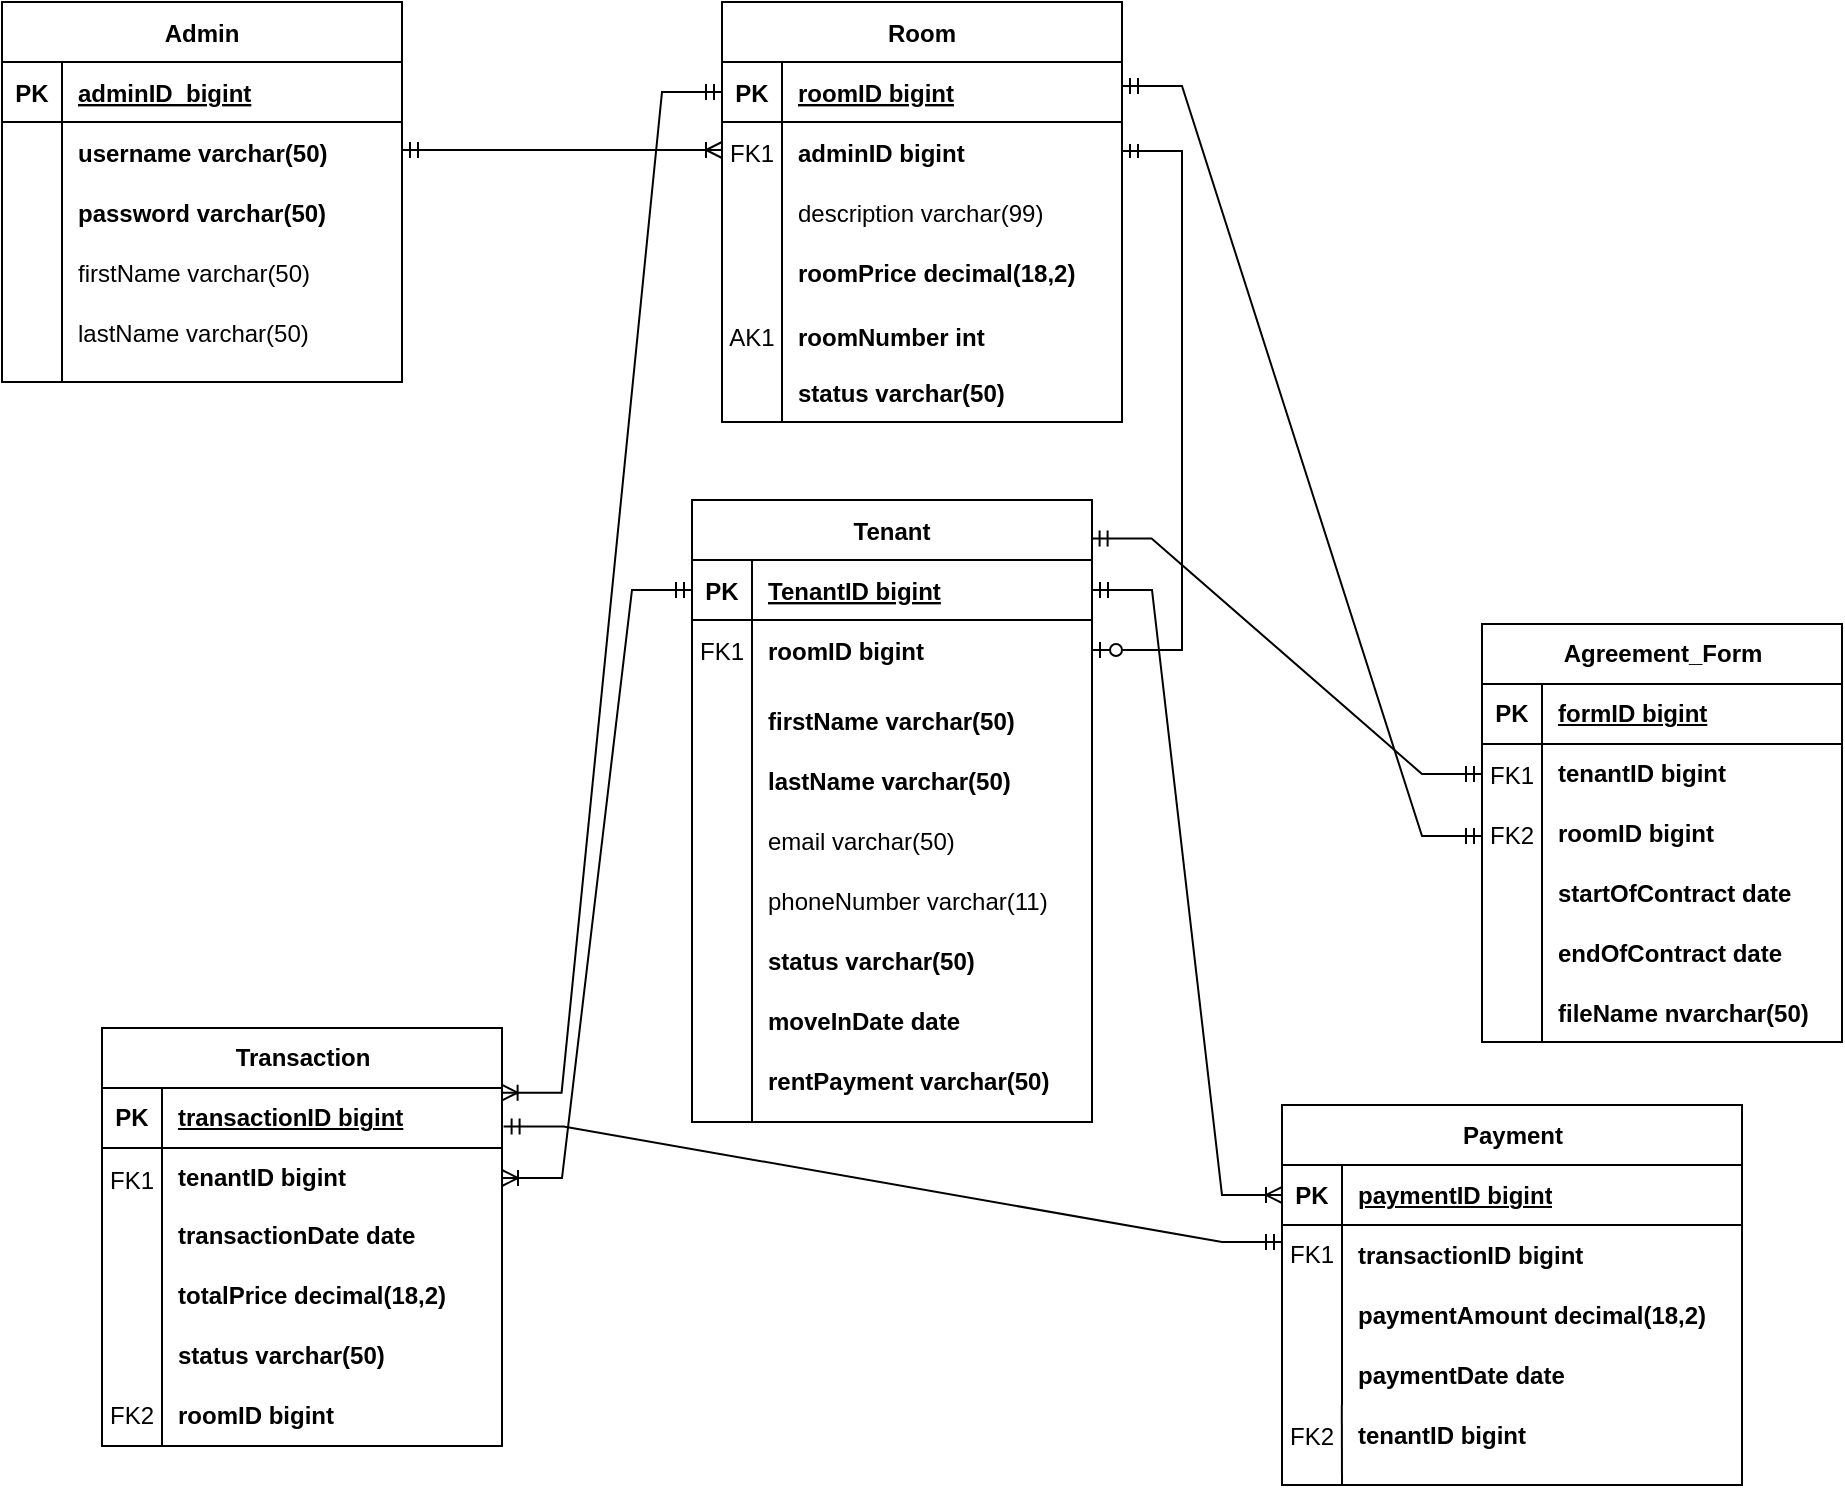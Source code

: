 <mxfile version="24.5.4" type="github">
  <diagram id="R2lEEEUBdFMjLlhIrx00" name="Page-1">
    <mxGraphModel dx="786" dy="506" grid="1" gridSize="10" guides="1" tooltips="1" connect="1" arrows="1" fold="1" page="1" pageScale="1" pageWidth="850" pageHeight="1100" math="0" shadow="0" extFonts="Permanent Marker^https://fonts.googleapis.com/css?family=Permanent+Marker">
      <root>
        <mxCell id="0" />
        <mxCell id="1" parent="0" />
        <mxCell id="C-vyLk0tnHw3VtMMgP7b-2" value="Room" style="shape=table;startSize=30;container=1;collapsible=1;childLayout=tableLayout;fixedRows=1;rowLines=0;fontStyle=1;align=center;resizeLast=1;" parent="1" vertex="1">
          <mxGeometry x="440" y="120" width="200" height="210" as="geometry" />
        </mxCell>
        <mxCell id="C-vyLk0tnHw3VtMMgP7b-3" value="" style="shape=partialRectangle;collapsible=0;dropTarget=0;pointerEvents=0;fillColor=none;points=[[0,0.5],[1,0.5]];portConstraint=eastwest;top=0;left=0;right=0;bottom=1;" parent="C-vyLk0tnHw3VtMMgP7b-2" vertex="1">
          <mxGeometry y="30" width="200" height="30" as="geometry" />
        </mxCell>
        <mxCell id="C-vyLk0tnHw3VtMMgP7b-4" value="PK" style="shape=partialRectangle;overflow=hidden;connectable=0;fillColor=none;top=0;left=0;bottom=0;right=0;fontStyle=1;" parent="C-vyLk0tnHw3VtMMgP7b-3" vertex="1">
          <mxGeometry width="30" height="30" as="geometry">
            <mxRectangle width="30" height="30" as="alternateBounds" />
          </mxGeometry>
        </mxCell>
        <mxCell id="C-vyLk0tnHw3VtMMgP7b-5" value="roomID bigint" style="shape=partialRectangle;overflow=hidden;connectable=0;fillColor=none;top=0;left=0;bottom=0;right=0;align=left;spacingLeft=6;fontStyle=5;" parent="C-vyLk0tnHw3VtMMgP7b-3" vertex="1">
          <mxGeometry x="30" width="170" height="30" as="geometry">
            <mxRectangle width="170" height="30" as="alternateBounds" />
          </mxGeometry>
        </mxCell>
        <mxCell id="C-vyLk0tnHw3VtMMgP7b-6" value="" style="shape=partialRectangle;collapsible=0;dropTarget=0;pointerEvents=0;fillColor=none;points=[[0,0.5],[1,0.5]];portConstraint=eastwest;top=0;left=0;right=0;bottom=0;" parent="C-vyLk0tnHw3VtMMgP7b-2" vertex="1">
          <mxGeometry y="60" width="200" height="30" as="geometry" />
        </mxCell>
        <mxCell id="C-vyLk0tnHw3VtMMgP7b-7" value="FK1" style="shape=partialRectangle;overflow=hidden;connectable=0;fillColor=none;top=0;left=0;bottom=0;right=0;" parent="C-vyLk0tnHw3VtMMgP7b-6" vertex="1">
          <mxGeometry width="30" height="30" as="geometry">
            <mxRectangle width="30" height="30" as="alternateBounds" />
          </mxGeometry>
        </mxCell>
        <mxCell id="C-vyLk0tnHw3VtMMgP7b-8" value="adminID bigint" style="shape=partialRectangle;overflow=hidden;connectable=0;fillColor=none;top=0;left=0;bottom=0;right=0;align=left;spacingLeft=6;fontStyle=1" parent="C-vyLk0tnHw3VtMMgP7b-6" vertex="1">
          <mxGeometry x="30" width="170" height="30" as="geometry">
            <mxRectangle width="170" height="30" as="alternateBounds" />
          </mxGeometry>
        </mxCell>
        <mxCell id="C-vyLk0tnHw3VtMMgP7b-9" value="" style="shape=partialRectangle;collapsible=0;dropTarget=0;pointerEvents=0;fillColor=none;points=[[0,0.5],[1,0.5]];portConstraint=eastwest;top=0;left=0;right=0;bottom=0;" parent="C-vyLk0tnHw3VtMMgP7b-2" vertex="1">
          <mxGeometry y="90" width="200" height="30" as="geometry" />
        </mxCell>
        <mxCell id="C-vyLk0tnHw3VtMMgP7b-10" value="" style="shape=partialRectangle;overflow=hidden;connectable=0;fillColor=none;top=0;left=0;bottom=0;right=0;" parent="C-vyLk0tnHw3VtMMgP7b-9" vertex="1">
          <mxGeometry width="30" height="30" as="geometry">
            <mxRectangle width="30" height="30" as="alternateBounds" />
          </mxGeometry>
        </mxCell>
        <mxCell id="C-vyLk0tnHw3VtMMgP7b-11" value="description varchar(99)" style="shape=partialRectangle;overflow=hidden;connectable=0;fillColor=none;top=0;left=0;bottom=0;right=0;align=left;spacingLeft=6;fontStyle=0" parent="C-vyLk0tnHw3VtMMgP7b-9" vertex="1">
          <mxGeometry x="30" width="170" height="30" as="geometry">
            <mxRectangle width="170" height="30" as="alternateBounds" />
          </mxGeometry>
        </mxCell>
        <mxCell id="C-vyLk0tnHw3VtMMgP7b-13" value="Tenant" style="shape=table;startSize=30;container=1;collapsible=1;childLayout=tableLayout;fixedRows=1;rowLines=0;fontStyle=1;align=center;resizeLast=1;" parent="1" vertex="1">
          <mxGeometry x="425" y="369" width="200" height="311" as="geometry" />
        </mxCell>
        <mxCell id="C-vyLk0tnHw3VtMMgP7b-14" value="" style="shape=partialRectangle;collapsible=0;dropTarget=0;pointerEvents=0;fillColor=none;points=[[0,0.5],[1,0.5]];portConstraint=eastwest;top=0;left=0;right=0;bottom=1;" parent="C-vyLk0tnHw3VtMMgP7b-13" vertex="1">
          <mxGeometry y="30" width="200" height="30" as="geometry" />
        </mxCell>
        <mxCell id="C-vyLk0tnHw3VtMMgP7b-15" value="PK" style="shape=partialRectangle;overflow=hidden;connectable=0;fillColor=none;top=0;left=0;bottom=0;right=0;fontStyle=1;" parent="C-vyLk0tnHw3VtMMgP7b-14" vertex="1">
          <mxGeometry width="30" height="30" as="geometry">
            <mxRectangle width="30" height="30" as="alternateBounds" />
          </mxGeometry>
        </mxCell>
        <mxCell id="C-vyLk0tnHw3VtMMgP7b-16" value="TenantID bigint" style="shape=partialRectangle;overflow=hidden;connectable=0;fillColor=none;top=0;left=0;bottom=0;right=0;align=left;spacingLeft=6;fontStyle=5;" parent="C-vyLk0tnHw3VtMMgP7b-14" vertex="1">
          <mxGeometry x="30" width="170" height="30" as="geometry">
            <mxRectangle width="170" height="30" as="alternateBounds" />
          </mxGeometry>
        </mxCell>
        <mxCell id="C-vyLk0tnHw3VtMMgP7b-17" value="" style="shape=partialRectangle;collapsible=0;dropTarget=0;pointerEvents=0;fillColor=none;points=[[0,0.5],[1,0.5]];portConstraint=eastwest;top=0;left=0;right=0;bottom=0;" parent="C-vyLk0tnHw3VtMMgP7b-13" vertex="1">
          <mxGeometry y="60" width="200" height="30" as="geometry" />
        </mxCell>
        <mxCell id="C-vyLk0tnHw3VtMMgP7b-18" value="FK1" style="shape=partialRectangle;overflow=hidden;connectable=0;fillColor=none;top=0;left=0;bottom=0;right=0;" parent="C-vyLk0tnHw3VtMMgP7b-17" vertex="1">
          <mxGeometry width="30" height="30" as="geometry">
            <mxRectangle width="30" height="30" as="alternateBounds" />
          </mxGeometry>
        </mxCell>
        <mxCell id="C-vyLk0tnHw3VtMMgP7b-19" value="roomID bigint" style="shape=partialRectangle;overflow=hidden;connectable=0;fillColor=none;top=0;left=0;bottom=0;right=0;align=left;spacingLeft=6;fontStyle=1" parent="C-vyLk0tnHw3VtMMgP7b-17" vertex="1">
          <mxGeometry x="30" width="170" height="30" as="geometry">
            <mxRectangle width="170" height="30" as="alternateBounds" />
          </mxGeometry>
        </mxCell>
        <mxCell id="C-vyLk0tnHw3VtMMgP7b-20" value="" style="shape=partialRectangle;collapsible=0;dropTarget=0;pointerEvents=0;fillColor=none;points=[[0,0.5],[1,0.5]];portConstraint=eastwest;top=0;left=0;right=0;bottom=0;" parent="C-vyLk0tnHw3VtMMgP7b-13" vertex="1">
          <mxGeometry y="90" width="200" height="30" as="geometry" />
        </mxCell>
        <mxCell id="C-vyLk0tnHw3VtMMgP7b-21" value="" style="shape=partialRectangle;overflow=hidden;connectable=0;fillColor=none;top=0;left=0;bottom=0;right=0;" parent="C-vyLk0tnHw3VtMMgP7b-20" vertex="1">
          <mxGeometry width="30" height="30" as="geometry">
            <mxRectangle width="30" height="30" as="alternateBounds" />
          </mxGeometry>
        </mxCell>
        <mxCell id="C-vyLk0tnHw3VtMMgP7b-22" value="" style="shape=partialRectangle;overflow=hidden;connectable=0;fillColor=none;top=0;left=0;bottom=0;right=0;align=left;spacingLeft=6;fontStyle=1" parent="C-vyLk0tnHw3VtMMgP7b-20" vertex="1">
          <mxGeometry x="30" width="170" height="30" as="geometry">
            <mxRectangle width="170" height="30" as="alternateBounds" />
          </mxGeometry>
        </mxCell>
        <mxCell id="C-vyLk0tnHw3VtMMgP7b-23" value="Admin" style="shape=table;startSize=30;container=1;collapsible=1;childLayout=tableLayout;fixedRows=1;rowLines=0;fontStyle=1;align=center;resizeLast=1;" parent="1" vertex="1">
          <mxGeometry x="80" y="120" width="200" height="190" as="geometry">
            <mxRectangle x="120" y="120" width="70" height="30" as="alternateBounds" />
          </mxGeometry>
        </mxCell>
        <mxCell id="C-vyLk0tnHw3VtMMgP7b-24" value="" style="shape=partialRectangle;collapsible=0;dropTarget=0;pointerEvents=0;fillColor=none;points=[[0,0.5],[1,0.5]];portConstraint=eastwest;top=0;left=0;right=0;bottom=1;" parent="C-vyLk0tnHw3VtMMgP7b-23" vertex="1">
          <mxGeometry y="30" width="200" height="30" as="geometry" />
        </mxCell>
        <mxCell id="C-vyLk0tnHw3VtMMgP7b-25" value="PK" style="shape=partialRectangle;overflow=hidden;connectable=0;fillColor=none;top=0;left=0;bottom=0;right=0;fontStyle=1;" parent="C-vyLk0tnHw3VtMMgP7b-24" vertex="1">
          <mxGeometry width="30" height="30" as="geometry">
            <mxRectangle width="30" height="30" as="alternateBounds" />
          </mxGeometry>
        </mxCell>
        <mxCell id="C-vyLk0tnHw3VtMMgP7b-26" value="adminID  bigint" style="shape=partialRectangle;overflow=hidden;connectable=0;fillColor=none;top=0;left=0;bottom=0;right=0;align=left;spacingLeft=6;fontStyle=5;" parent="C-vyLk0tnHw3VtMMgP7b-24" vertex="1">
          <mxGeometry x="30" width="170" height="30" as="geometry">
            <mxRectangle width="170" height="30" as="alternateBounds" />
          </mxGeometry>
        </mxCell>
        <mxCell id="C-vyLk0tnHw3VtMMgP7b-27" value="" style="shape=partialRectangle;collapsible=0;dropTarget=0;pointerEvents=0;fillColor=none;points=[[0,0.5],[1,0.5]];portConstraint=eastwest;top=0;left=0;right=0;bottom=0;" parent="C-vyLk0tnHw3VtMMgP7b-23" vertex="1">
          <mxGeometry y="60" width="200" height="30" as="geometry" />
        </mxCell>
        <mxCell id="C-vyLk0tnHw3VtMMgP7b-28" value="" style="shape=partialRectangle;overflow=hidden;connectable=0;fillColor=none;top=0;left=0;bottom=0;right=0;" parent="C-vyLk0tnHw3VtMMgP7b-27" vertex="1">
          <mxGeometry width="30" height="30" as="geometry">
            <mxRectangle width="30" height="30" as="alternateBounds" />
          </mxGeometry>
        </mxCell>
        <mxCell id="C-vyLk0tnHw3VtMMgP7b-29" value="username varchar(50)" style="shape=partialRectangle;overflow=hidden;connectable=0;fillColor=none;top=0;left=0;bottom=0;right=0;align=left;spacingLeft=6;fontStyle=1" parent="C-vyLk0tnHw3VtMMgP7b-27" vertex="1">
          <mxGeometry x="30" width="170" height="30" as="geometry">
            <mxRectangle width="170" height="30" as="alternateBounds" />
          </mxGeometry>
        </mxCell>
        <mxCell id="TgBtbDJX4AaI5n4wdffu-8" value="" style="shape=partialRectangle;collapsible=0;dropTarget=0;pointerEvents=0;fillColor=none;points=[[0,0.5],[1,0.5]];portConstraint=eastwest;top=0;left=0;right=0;bottom=0;" parent="1" vertex="1">
          <mxGeometry x="80" y="270" width="250" height="30" as="geometry" />
        </mxCell>
        <mxCell id="TgBtbDJX4AaI5n4wdffu-9" value="" style="shape=partialRectangle;overflow=hidden;connectable=0;fillColor=none;top=0;left=0;bottom=0;right=0;" parent="TgBtbDJX4AaI5n4wdffu-8" vertex="1">
          <mxGeometry width="30" height="30" as="geometry">
            <mxRectangle width="30" height="30" as="alternateBounds" />
          </mxGeometry>
        </mxCell>
        <mxCell id="TgBtbDJX4AaI5n4wdffu-10" value="lastName varchar(50)" style="shape=partialRectangle;overflow=hidden;connectable=0;fillColor=none;top=0;left=0;bottom=0;right=0;align=left;spacingLeft=6;" parent="TgBtbDJX4AaI5n4wdffu-8" vertex="1">
          <mxGeometry x="30" width="220" height="30" as="geometry">
            <mxRectangle width="220" height="30" as="alternateBounds" />
          </mxGeometry>
        </mxCell>
        <mxCell id="TgBtbDJX4AaI5n4wdffu-14" value="" style="endArrow=none;html=1;rounded=0;entryX=0.12;entryY=-0.02;entryDx=0;entryDy=0;entryPerimeter=0;" parent="1" edge="1">
          <mxGeometry width="50" height="50" relative="1" as="geometry">
            <mxPoint x="110" y="310" as="sourcePoint" />
            <mxPoint x="110" y="209.4" as="targetPoint" />
          </mxGeometry>
        </mxCell>
        <mxCell id="TgBtbDJX4AaI5n4wdffu-18" value="" style="shape=partialRectangle;collapsible=0;dropTarget=0;pointerEvents=0;fillColor=none;points=[[0,0.5],[1,0.5]];portConstraint=eastwest;top=0;left=0;right=0;bottom=0;fontStyle=1" parent="1" vertex="1">
          <mxGeometry x="80" y="210" width="250" height="30" as="geometry" />
        </mxCell>
        <mxCell id="TgBtbDJX4AaI5n4wdffu-19" value="" style="shape=partialRectangle;overflow=hidden;connectable=0;fillColor=none;top=0;left=0;bottom=0;right=0;" parent="TgBtbDJX4AaI5n4wdffu-18" vertex="1">
          <mxGeometry width="30" height="30" as="geometry">
            <mxRectangle width="30" height="30" as="alternateBounds" />
          </mxGeometry>
        </mxCell>
        <mxCell id="TgBtbDJX4AaI5n4wdffu-20" value="password varchar(50)" style="shape=partialRectangle;overflow=hidden;connectable=0;fillColor=none;top=0;left=0;bottom=0;right=0;align=left;spacingLeft=6;fontStyle=1" parent="TgBtbDJX4AaI5n4wdffu-18" vertex="1">
          <mxGeometry x="30" width="220" height="30" as="geometry">
            <mxRectangle width="220" height="30" as="alternateBounds" />
          </mxGeometry>
        </mxCell>
        <mxCell id="TgBtbDJX4AaI5n4wdffu-21" value="" style="shape=partialRectangle;collapsible=0;dropTarget=0;pointerEvents=0;fillColor=none;points=[[0,0.5],[1,0.5]];portConstraint=eastwest;top=0;left=0;right=0;bottom=0;" parent="1" vertex="1">
          <mxGeometry x="80" y="240" width="250" height="30" as="geometry" />
        </mxCell>
        <mxCell id="TgBtbDJX4AaI5n4wdffu-22" value="" style="shape=partialRectangle;overflow=hidden;connectable=0;fillColor=none;top=0;left=0;bottom=0;right=0;" parent="TgBtbDJX4AaI5n4wdffu-21" vertex="1">
          <mxGeometry width="30" height="30" as="geometry">
            <mxRectangle width="30" height="30" as="alternateBounds" />
          </mxGeometry>
        </mxCell>
        <mxCell id="TgBtbDJX4AaI5n4wdffu-23" value="firstName varchar(50)" style="shape=partialRectangle;overflow=hidden;connectable=0;fillColor=none;top=0;left=0;bottom=0;right=0;align=left;spacingLeft=6;" parent="TgBtbDJX4AaI5n4wdffu-21" vertex="1">
          <mxGeometry x="30" width="220" height="30" as="geometry">
            <mxRectangle width="220" height="30" as="alternateBounds" />
          </mxGeometry>
        </mxCell>
        <mxCell id="TgBtbDJX4AaI5n4wdffu-24" value="" style="endArrow=none;html=1;rounded=0;entryX=0.12;entryY=-0.02;entryDx=0;entryDy=0;entryPerimeter=0;" parent="1" edge="1">
          <mxGeometry width="50" height="50" relative="1" as="geometry">
            <mxPoint x="470" y="290" as="sourcePoint" />
            <mxPoint x="470" y="240.0" as="targetPoint" />
          </mxGeometry>
        </mxCell>
        <mxCell id="TgBtbDJX4AaI5n4wdffu-25" value="roomPrice decimal(18,2)" style="shape=partialRectangle;overflow=hidden;connectable=0;fillColor=none;top=0;left=0;bottom=0;right=0;align=left;spacingLeft=6;fontStyle=1" parent="1" vertex="1">
          <mxGeometry x="470" y="240" width="220" height="30" as="geometry">
            <mxRectangle width="220" height="30" as="alternateBounds" />
          </mxGeometry>
        </mxCell>
        <mxCell id="TgBtbDJX4AaI5n4wdffu-26" value="" style="shape=partialRectangle;overflow=hidden;connectable=0;fillColor=none;top=0;left=0;bottom=0;right=0;" parent="1" vertex="1">
          <mxGeometry x="425" y="459" width="30" height="30" as="geometry">
            <mxRectangle width="30" height="30" as="alternateBounds" />
          </mxGeometry>
        </mxCell>
        <mxCell id="TgBtbDJX4AaI5n4wdffu-27" value="firstName varchar(50)" style="shape=partialRectangle;overflow=hidden;connectable=0;fillColor=none;top=0;left=0;bottom=0;right=0;align=left;spacingLeft=6;fontStyle=1" parent="1" vertex="1">
          <mxGeometry x="455" y="464" width="220" height="30" as="geometry">
            <mxRectangle width="220" height="30" as="alternateBounds" />
          </mxGeometry>
        </mxCell>
        <mxCell id="TgBtbDJX4AaI5n4wdffu-28" value="" style="endArrow=none;html=1;rounded=0;entryX=0.12;entryY=-0.02;entryDx=0;entryDy=0;entryPerimeter=0;" parent="1" edge="1">
          <mxGeometry width="50" height="50" relative="1" as="geometry">
            <mxPoint x="455" y="592" as="sourcePoint" />
            <mxPoint x="455" y="489" as="targetPoint" />
          </mxGeometry>
        </mxCell>
        <mxCell id="TgBtbDJX4AaI5n4wdffu-29" value="lastName varchar(50)" style="shape=partialRectangle;overflow=hidden;connectable=0;fillColor=none;top=0;left=0;bottom=0;right=0;align=left;spacingLeft=6;fontStyle=1" parent="1" vertex="1">
          <mxGeometry x="455" y="494" width="220" height="30" as="geometry">
            <mxRectangle width="220" height="30" as="alternateBounds" />
          </mxGeometry>
        </mxCell>
        <mxCell id="TgBtbDJX4AaI5n4wdffu-30" value="email varchar(50)" style="shape=partialRectangle;overflow=hidden;connectable=0;fillColor=none;top=0;left=0;bottom=0;right=0;align=left;spacingLeft=6;fontStyle=0" parent="1" vertex="1">
          <mxGeometry x="455" y="524" width="220" height="30" as="geometry">
            <mxRectangle width="220" height="30" as="alternateBounds" />
          </mxGeometry>
        </mxCell>
        <mxCell id="TgBtbDJX4AaI5n4wdffu-31" value="phoneNumber varchar(11)" style="shape=partialRectangle;overflow=hidden;connectable=0;fillColor=none;top=0;left=0;bottom=0;right=0;align=left;spacingLeft=6;fontStyle=0" parent="1" vertex="1">
          <mxGeometry x="455" y="554" width="220" height="30" as="geometry">
            <mxRectangle width="220" height="30" as="alternateBounds" />
          </mxGeometry>
        </mxCell>
        <mxCell id="TgBtbDJX4AaI5n4wdffu-49" value="Transaction" style="shape=table;startSize=30;container=1;collapsible=1;childLayout=tableLayout;fixedRows=1;rowLines=0;fontStyle=1;align=center;resizeLast=1;html=1;" parent="1" vertex="1">
          <mxGeometry x="130" y="633" width="200" height="209" as="geometry" />
        </mxCell>
        <mxCell id="TgBtbDJX4AaI5n4wdffu-50" value="" style="shape=tableRow;horizontal=0;startSize=0;swimlaneHead=0;swimlaneBody=0;fillColor=none;collapsible=0;dropTarget=0;points=[[0,0.5],[1,0.5]];portConstraint=eastwest;top=0;left=0;right=0;bottom=1;" parent="TgBtbDJX4AaI5n4wdffu-49" vertex="1">
          <mxGeometry y="30" width="200" height="30" as="geometry" />
        </mxCell>
        <mxCell id="TgBtbDJX4AaI5n4wdffu-51" value="PK" style="shape=partialRectangle;connectable=0;fillColor=none;top=0;left=0;bottom=0;right=0;fontStyle=1;overflow=hidden;whiteSpace=wrap;html=1;" parent="TgBtbDJX4AaI5n4wdffu-50" vertex="1">
          <mxGeometry width="30" height="30" as="geometry">
            <mxRectangle width="30" height="30" as="alternateBounds" />
          </mxGeometry>
        </mxCell>
        <mxCell id="TgBtbDJX4AaI5n4wdffu-52" value="transactionID bigint" style="shape=partialRectangle;connectable=0;fillColor=none;top=0;left=0;bottom=0;right=0;align=left;spacingLeft=6;fontStyle=5;overflow=hidden;whiteSpace=wrap;html=1;" parent="TgBtbDJX4AaI5n4wdffu-50" vertex="1">
          <mxGeometry x="30" width="170" height="30" as="geometry">
            <mxRectangle width="170" height="30" as="alternateBounds" />
          </mxGeometry>
        </mxCell>
        <mxCell id="TgBtbDJX4AaI5n4wdffu-53" value="" style="shape=tableRow;horizontal=0;startSize=0;swimlaneHead=0;swimlaneBody=0;fillColor=none;collapsible=0;dropTarget=0;points=[[0,0.5],[1,0.5]];portConstraint=eastwest;top=0;left=0;right=0;bottom=0;" parent="TgBtbDJX4AaI5n4wdffu-49" vertex="1">
          <mxGeometry y="60" width="200" height="30" as="geometry" />
        </mxCell>
        <mxCell id="TgBtbDJX4AaI5n4wdffu-54" value="" style="shape=partialRectangle;connectable=0;fillColor=none;top=0;left=0;bottom=0;right=0;editable=1;overflow=hidden;whiteSpace=wrap;html=1;" parent="TgBtbDJX4AaI5n4wdffu-53" vertex="1">
          <mxGeometry width="30" height="30" as="geometry">
            <mxRectangle width="30" height="30" as="alternateBounds" />
          </mxGeometry>
        </mxCell>
        <mxCell id="TgBtbDJX4AaI5n4wdffu-55" value="&lt;b&gt;tenantID bigint&lt;/b&gt;" style="shape=partialRectangle;connectable=0;fillColor=none;top=0;left=0;bottom=0;right=0;align=left;spacingLeft=6;overflow=hidden;whiteSpace=wrap;html=1;" parent="TgBtbDJX4AaI5n4wdffu-53" vertex="1">
          <mxGeometry x="30" width="170" height="30" as="geometry">
            <mxRectangle width="170" height="30" as="alternateBounds" />
          </mxGeometry>
        </mxCell>
        <mxCell id="TgBtbDJX4AaI5n4wdffu-56" value="" style="shape=tableRow;horizontal=0;startSize=0;swimlaneHead=0;swimlaneBody=0;fillColor=none;collapsible=0;dropTarget=0;points=[[0,0.5],[1,0.5]];portConstraint=eastwest;top=0;left=0;right=0;bottom=0;" parent="TgBtbDJX4AaI5n4wdffu-49" vertex="1">
          <mxGeometry y="90" width="200" height="30" as="geometry" />
        </mxCell>
        <mxCell id="TgBtbDJX4AaI5n4wdffu-57" value="" style="shape=partialRectangle;connectable=0;fillColor=none;top=0;left=0;bottom=0;right=0;editable=1;overflow=hidden;whiteSpace=wrap;html=1;" parent="TgBtbDJX4AaI5n4wdffu-56" vertex="1">
          <mxGeometry width="30" height="30" as="geometry">
            <mxRectangle width="30" height="30" as="alternateBounds" />
          </mxGeometry>
        </mxCell>
        <mxCell id="TgBtbDJX4AaI5n4wdffu-58" value="" style="shape=partialRectangle;connectable=0;fillColor=none;top=0;left=0;bottom=0;right=0;align=left;spacingLeft=6;overflow=hidden;whiteSpace=wrap;html=1;" parent="TgBtbDJX4AaI5n4wdffu-56" vertex="1">
          <mxGeometry x="30" width="170" height="30" as="geometry">
            <mxRectangle width="170" height="30" as="alternateBounds" />
          </mxGeometry>
        </mxCell>
        <mxCell id="TgBtbDJX4AaI5n4wdffu-59" value="" style="shape=tableRow;horizontal=0;startSize=0;swimlaneHead=0;swimlaneBody=0;fillColor=none;collapsible=0;dropTarget=0;points=[[0,0.5],[1,0.5]];portConstraint=eastwest;top=0;left=0;right=0;bottom=0;" parent="TgBtbDJX4AaI5n4wdffu-49" vertex="1">
          <mxGeometry y="120" width="200" height="30" as="geometry" />
        </mxCell>
        <mxCell id="TgBtbDJX4AaI5n4wdffu-60" value="" style="shape=partialRectangle;connectable=0;fillColor=none;top=0;left=0;bottom=0;right=0;editable=1;overflow=hidden;whiteSpace=wrap;html=1;" parent="TgBtbDJX4AaI5n4wdffu-59" vertex="1">
          <mxGeometry width="30" height="30" as="geometry">
            <mxRectangle width="30" height="30" as="alternateBounds" />
          </mxGeometry>
        </mxCell>
        <mxCell id="TgBtbDJX4AaI5n4wdffu-61" value="" style="shape=partialRectangle;connectable=0;fillColor=none;top=0;left=0;bottom=0;right=0;align=left;spacingLeft=6;overflow=hidden;whiteSpace=wrap;html=1;" parent="TgBtbDJX4AaI5n4wdffu-59" vertex="1">
          <mxGeometry x="30" width="170" height="30" as="geometry">
            <mxRectangle width="170" height="30" as="alternateBounds" />
          </mxGeometry>
        </mxCell>
        <mxCell id="TgBtbDJX4AaI5n4wdffu-62" value="FK1" style="shape=partialRectangle;overflow=hidden;connectable=0;fillColor=none;top=0;left=0;bottom=0;right=0;" parent="1" vertex="1">
          <mxGeometry x="130" y="693.5" width="30" height="30" as="geometry">
            <mxRectangle width="30" height="30" as="alternateBounds" />
          </mxGeometry>
        </mxCell>
        <mxCell id="TgBtbDJX4AaI5n4wdffu-66" value="" style="endArrow=none;html=1;rounded=0;entryX=0.15;entryY=0.997;entryDx=0;entryDy=0;entryPerimeter=0;" parent="1" target="TgBtbDJX4AaI5n4wdffu-59" edge="1">
          <mxGeometry width="50" height="50" relative="1" as="geometry">
            <mxPoint x="160" y="812" as="sourcePoint" />
            <mxPoint x="160" y="789.59" as="targetPoint" />
          </mxGeometry>
        </mxCell>
        <mxCell id="TgBtbDJX4AaI5n4wdffu-67" value="&lt;b&gt;transactionDate date&lt;/b&gt;" style="shape=partialRectangle;connectable=0;fillColor=none;top=0;left=0;bottom=0;right=0;align=left;spacingLeft=6;overflow=hidden;whiteSpace=wrap;html=1;" parent="1" vertex="1">
          <mxGeometry x="160" y="722" width="170" height="30" as="geometry">
            <mxRectangle width="170" height="30" as="alternateBounds" />
          </mxGeometry>
        </mxCell>
        <mxCell id="TgBtbDJX4AaI5n4wdffu-68" value="&lt;b&gt;totalPrice decimal(18,2)&lt;/b&gt;" style="shape=partialRectangle;connectable=0;fillColor=none;top=0;left=0;bottom=0;right=0;align=left;spacingLeft=6;overflow=hidden;whiteSpace=wrap;html=1;" parent="1" vertex="1">
          <mxGeometry x="160" y="752" width="170" height="30" as="geometry">
            <mxRectangle width="170" height="30" as="alternateBounds" />
          </mxGeometry>
        </mxCell>
        <mxCell id="TgBtbDJX4AaI5n4wdffu-69" value="&lt;b&gt;status varchar(50)&lt;/b&gt;" style="shape=partialRectangle;connectable=0;fillColor=none;top=0;left=0;bottom=0;right=0;align=left;spacingLeft=6;overflow=hidden;whiteSpace=wrap;html=1;" parent="1" vertex="1">
          <mxGeometry x="160" y="782" width="170" height="30" as="geometry">
            <mxRectangle width="170" height="30" as="alternateBounds" />
          </mxGeometry>
        </mxCell>
        <mxCell id="TgBtbDJX4AaI5n4wdffu-70" value="Payment" style="shape=table;startSize=30;container=1;collapsible=1;childLayout=tableLayout;fixedRows=1;rowLines=0;fontStyle=1;align=center;resizeLast=1;html=1;" parent="1" vertex="1">
          <mxGeometry x="720" y="671.5" width="230" height="190" as="geometry" />
        </mxCell>
        <mxCell id="TgBtbDJX4AaI5n4wdffu-71" value="" style="shape=tableRow;horizontal=0;startSize=0;swimlaneHead=0;swimlaneBody=0;fillColor=none;collapsible=0;dropTarget=0;points=[[0,0.5],[1,0.5]];portConstraint=eastwest;top=0;left=0;right=0;bottom=1;" parent="TgBtbDJX4AaI5n4wdffu-70" vertex="1">
          <mxGeometry y="30" width="230" height="30" as="geometry" />
        </mxCell>
        <mxCell id="TgBtbDJX4AaI5n4wdffu-72" value="PK" style="shape=partialRectangle;connectable=0;fillColor=none;top=0;left=0;bottom=0;right=0;fontStyle=1;overflow=hidden;whiteSpace=wrap;html=1;" parent="TgBtbDJX4AaI5n4wdffu-71" vertex="1">
          <mxGeometry width="30" height="30" as="geometry">
            <mxRectangle width="30" height="30" as="alternateBounds" />
          </mxGeometry>
        </mxCell>
        <mxCell id="TgBtbDJX4AaI5n4wdffu-73" value="paymentID bigint" style="shape=partialRectangle;connectable=0;fillColor=none;top=0;left=0;bottom=0;right=0;align=left;spacingLeft=6;fontStyle=5;overflow=hidden;whiteSpace=wrap;html=1;" parent="TgBtbDJX4AaI5n4wdffu-71" vertex="1">
          <mxGeometry x="30" width="200" height="30" as="geometry">
            <mxRectangle width="200" height="30" as="alternateBounds" />
          </mxGeometry>
        </mxCell>
        <mxCell id="TgBtbDJX4AaI5n4wdffu-74" value="" style="shape=tableRow;horizontal=0;startSize=0;swimlaneHead=0;swimlaneBody=0;fillColor=none;collapsible=0;dropTarget=0;points=[[0,0.5],[1,0.5]];portConstraint=eastwest;top=0;left=0;right=0;bottom=0;" parent="TgBtbDJX4AaI5n4wdffu-70" vertex="1">
          <mxGeometry y="60" width="230" height="30" as="geometry" />
        </mxCell>
        <mxCell id="TgBtbDJX4AaI5n4wdffu-75" value="" style="shape=partialRectangle;connectable=0;fillColor=none;top=0;left=0;bottom=0;right=0;editable=1;overflow=hidden;whiteSpace=wrap;html=1;" parent="TgBtbDJX4AaI5n4wdffu-74" vertex="1">
          <mxGeometry width="30" height="30" as="geometry">
            <mxRectangle width="30" height="30" as="alternateBounds" />
          </mxGeometry>
        </mxCell>
        <mxCell id="TgBtbDJX4AaI5n4wdffu-76" value="&lt;b&gt;transactionID bigint&lt;/b&gt;" style="shape=partialRectangle;connectable=0;fillColor=none;top=0;left=0;bottom=0;right=0;align=left;spacingLeft=6;overflow=hidden;whiteSpace=wrap;html=1;" parent="TgBtbDJX4AaI5n4wdffu-74" vertex="1">
          <mxGeometry x="30" width="200" height="30" as="geometry">
            <mxRectangle width="200" height="30" as="alternateBounds" />
          </mxGeometry>
        </mxCell>
        <mxCell id="TgBtbDJX4AaI5n4wdffu-77" value="" style="shape=tableRow;horizontal=0;startSize=0;swimlaneHead=0;swimlaneBody=0;fillColor=none;collapsible=0;dropTarget=0;points=[[0,0.5],[1,0.5]];portConstraint=eastwest;top=0;left=0;right=0;bottom=0;" parent="TgBtbDJX4AaI5n4wdffu-70" vertex="1">
          <mxGeometry y="90" width="230" height="30" as="geometry" />
        </mxCell>
        <mxCell id="TgBtbDJX4AaI5n4wdffu-78" value="" style="shape=partialRectangle;connectable=0;fillColor=none;top=0;left=0;bottom=0;right=0;editable=1;overflow=hidden;whiteSpace=wrap;html=1;" parent="TgBtbDJX4AaI5n4wdffu-77" vertex="1">
          <mxGeometry width="30" height="30" as="geometry">
            <mxRectangle width="30" height="30" as="alternateBounds" />
          </mxGeometry>
        </mxCell>
        <mxCell id="TgBtbDJX4AaI5n4wdffu-79" value="&lt;b&gt;paymentAmount decimal(18,2)&lt;/b&gt;" style="shape=partialRectangle;connectable=0;fillColor=none;top=0;left=0;bottom=0;right=0;align=left;spacingLeft=6;overflow=hidden;whiteSpace=wrap;html=1;" parent="TgBtbDJX4AaI5n4wdffu-77" vertex="1">
          <mxGeometry x="30" width="200" height="30" as="geometry">
            <mxRectangle width="200" height="30" as="alternateBounds" />
          </mxGeometry>
        </mxCell>
        <mxCell id="TgBtbDJX4AaI5n4wdffu-80" value="" style="shape=tableRow;horizontal=0;startSize=0;swimlaneHead=0;swimlaneBody=0;fillColor=none;collapsible=0;dropTarget=0;points=[[0,0.5],[1,0.5]];portConstraint=eastwest;top=0;left=0;right=0;bottom=0;" parent="TgBtbDJX4AaI5n4wdffu-70" vertex="1">
          <mxGeometry y="120" width="230" height="30" as="geometry" />
        </mxCell>
        <mxCell id="TgBtbDJX4AaI5n4wdffu-81" value="" style="shape=partialRectangle;connectable=0;fillColor=none;top=0;left=0;bottom=0;right=0;editable=1;overflow=hidden;whiteSpace=wrap;html=1;" parent="TgBtbDJX4AaI5n4wdffu-80" vertex="1">
          <mxGeometry width="30" height="30" as="geometry">
            <mxRectangle width="30" height="30" as="alternateBounds" />
          </mxGeometry>
        </mxCell>
        <mxCell id="TgBtbDJX4AaI5n4wdffu-82" value="&lt;b&gt;paymentDate date&lt;/b&gt;" style="shape=partialRectangle;connectable=0;fillColor=none;top=0;left=0;bottom=0;right=0;align=left;spacingLeft=6;overflow=hidden;whiteSpace=wrap;html=1;" parent="TgBtbDJX4AaI5n4wdffu-80" vertex="1">
          <mxGeometry x="30" width="200" height="30" as="geometry">
            <mxRectangle width="200" height="30" as="alternateBounds" />
          </mxGeometry>
        </mxCell>
        <mxCell id="TgBtbDJX4AaI5n4wdffu-83" value="FK1" style="shape=partialRectangle;overflow=hidden;connectable=0;fillColor=none;top=0;left=0;bottom=0;right=0;" parent="1" vertex="1">
          <mxGeometry x="720" y="730.5" width="30" height="30" as="geometry">
            <mxRectangle width="30" height="30" as="alternateBounds" />
          </mxGeometry>
        </mxCell>
        <mxCell id="TgBtbDJX4AaI5n4wdffu-84" value="Agreement_Form" style="shape=table;startSize=30;container=1;collapsible=1;childLayout=tableLayout;fixedRows=1;rowLines=0;fontStyle=1;align=center;resizeLast=1;html=1;" parent="1" vertex="1">
          <mxGeometry x="820" y="431" width="180" height="209" as="geometry" />
        </mxCell>
        <mxCell id="TgBtbDJX4AaI5n4wdffu-85" value="" style="shape=tableRow;horizontal=0;startSize=0;swimlaneHead=0;swimlaneBody=0;fillColor=none;collapsible=0;dropTarget=0;points=[[0,0.5],[1,0.5]];portConstraint=eastwest;top=0;left=0;right=0;bottom=1;" parent="TgBtbDJX4AaI5n4wdffu-84" vertex="1">
          <mxGeometry y="30" width="180" height="30" as="geometry" />
        </mxCell>
        <mxCell id="TgBtbDJX4AaI5n4wdffu-86" value="PK" style="shape=partialRectangle;connectable=0;fillColor=none;top=0;left=0;bottom=0;right=0;fontStyle=1;overflow=hidden;whiteSpace=wrap;html=1;" parent="TgBtbDJX4AaI5n4wdffu-85" vertex="1">
          <mxGeometry width="30" height="30" as="geometry">
            <mxRectangle width="30" height="30" as="alternateBounds" />
          </mxGeometry>
        </mxCell>
        <mxCell id="TgBtbDJX4AaI5n4wdffu-87" value="formID bigint" style="shape=partialRectangle;connectable=0;fillColor=none;top=0;left=0;bottom=0;right=0;align=left;spacingLeft=6;fontStyle=5;overflow=hidden;whiteSpace=wrap;html=1;" parent="TgBtbDJX4AaI5n4wdffu-85" vertex="1">
          <mxGeometry x="30" width="150" height="30" as="geometry">
            <mxRectangle width="150" height="30" as="alternateBounds" />
          </mxGeometry>
        </mxCell>
        <mxCell id="TgBtbDJX4AaI5n4wdffu-88" value="" style="shape=tableRow;horizontal=0;startSize=0;swimlaneHead=0;swimlaneBody=0;fillColor=none;collapsible=0;dropTarget=0;points=[[0,0.5],[1,0.5]];portConstraint=eastwest;top=0;left=0;right=0;bottom=0;" parent="TgBtbDJX4AaI5n4wdffu-84" vertex="1">
          <mxGeometry y="60" width="180" height="30" as="geometry" />
        </mxCell>
        <mxCell id="TgBtbDJX4AaI5n4wdffu-89" value="" style="shape=partialRectangle;connectable=0;fillColor=none;top=0;left=0;bottom=0;right=0;editable=1;overflow=hidden;whiteSpace=wrap;html=1;" parent="TgBtbDJX4AaI5n4wdffu-88" vertex="1">
          <mxGeometry width="30" height="30" as="geometry">
            <mxRectangle width="30" height="30" as="alternateBounds" />
          </mxGeometry>
        </mxCell>
        <mxCell id="TgBtbDJX4AaI5n4wdffu-90" value="&lt;b&gt;tenantID bigint&lt;/b&gt;" style="shape=partialRectangle;connectable=0;fillColor=none;top=0;left=0;bottom=0;right=0;align=left;spacingLeft=6;overflow=hidden;whiteSpace=wrap;html=1;" parent="TgBtbDJX4AaI5n4wdffu-88" vertex="1">
          <mxGeometry x="30" width="150" height="30" as="geometry">
            <mxRectangle width="150" height="30" as="alternateBounds" />
          </mxGeometry>
        </mxCell>
        <mxCell id="TgBtbDJX4AaI5n4wdffu-91" value="" style="shape=tableRow;horizontal=0;startSize=0;swimlaneHead=0;swimlaneBody=0;fillColor=none;collapsible=0;dropTarget=0;points=[[0,0.5],[1,0.5]];portConstraint=eastwest;top=0;left=0;right=0;bottom=0;" parent="TgBtbDJX4AaI5n4wdffu-84" vertex="1">
          <mxGeometry y="90" width="180" height="30" as="geometry" />
        </mxCell>
        <mxCell id="TgBtbDJX4AaI5n4wdffu-92" value="" style="shape=partialRectangle;connectable=0;fillColor=none;top=0;left=0;bottom=0;right=0;editable=1;overflow=hidden;whiteSpace=wrap;html=1;" parent="TgBtbDJX4AaI5n4wdffu-91" vertex="1">
          <mxGeometry width="30" height="30" as="geometry">
            <mxRectangle width="30" height="30" as="alternateBounds" />
          </mxGeometry>
        </mxCell>
        <mxCell id="TgBtbDJX4AaI5n4wdffu-93" value="&lt;b&gt;roomID bigint&lt;/b&gt;" style="shape=partialRectangle;connectable=0;fillColor=none;top=0;left=0;bottom=0;right=0;align=left;spacingLeft=6;overflow=hidden;whiteSpace=wrap;html=1;" parent="TgBtbDJX4AaI5n4wdffu-91" vertex="1">
          <mxGeometry x="30" width="150" height="30" as="geometry">
            <mxRectangle width="150" height="30" as="alternateBounds" />
          </mxGeometry>
        </mxCell>
        <mxCell id="TgBtbDJX4AaI5n4wdffu-94" value="" style="shape=tableRow;horizontal=0;startSize=0;swimlaneHead=0;swimlaneBody=0;fillColor=none;collapsible=0;dropTarget=0;points=[[0,0.5],[1,0.5]];portConstraint=eastwest;top=0;left=0;right=0;bottom=0;" parent="TgBtbDJX4AaI5n4wdffu-84" vertex="1">
          <mxGeometry y="120" width="180" height="30" as="geometry" />
        </mxCell>
        <mxCell id="TgBtbDJX4AaI5n4wdffu-95" value="" style="shape=partialRectangle;connectable=0;fillColor=none;top=0;left=0;bottom=0;right=0;editable=1;overflow=hidden;whiteSpace=wrap;html=1;" parent="TgBtbDJX4AaI5n4wdffu-94" vertex="1">
          <mxGeometry width="30" height="30" as="geometry">
            <mxRectangle width="30" height="30" as="alternateBounds" />
          </mxGeometry>
        </mxCell>
        <mxCell id="TgBtbDJX4AaI5n4wdffu-96" value="&lt;b&gt;startOfContract date&lt;/b&gt;" style="shape=partialRectangle;connectable=0;fillColor=none;top=0;left=0;bottom=0;right=0;align=left;spacingLeft=6;overflow=hidden;whiteSpace=wrap;html=1;" parent="TgBtbDJX4AaI5n4wdffu-94" vertex="1">
          <mxGeometry x="30" width="150" height="30" as="geometry">
            <mxRectangle width="150" height="30" as="alternateBounds" />
          </mxGeometry>
        </mxCell>
        <mxCell id="TgBtbDJX4AaI5n4wdffu-97" value="FK1" style="shape=partialRectangle;overflow=hidden;connectable=0;fillColor=none;top=0;left=0;bottom=0;right=0;" parent="1" vertex="1">
          <mxGeometry x="820" y="491" width="30" height="30" as="geometry">
            <mxRectangle width="30" height="30" as="alternateBounds" />
          </mxGeometry>
        </mxCell>
        <mxCell id="TgBtbDJX4AaI5n4wdffu-98" value="FK2" style="shape=partialRectangle;overflow=hidden;connectable=0;fillColor=none;top=0;left=0;bottom=0;right=0;" parent="1" vertex="1">
          <mxGeometry x="820" y="521" width="30" height="30" as="geometry">
            <mxRectangle width="30" height="30" as="alternateBounds" />
          </mxGeometry>
        </mxCell>
        <mxCell id="TgBtbDJX4AaI5n4wdffu-99" value="" style="shape=tableRow;horizontal=0;startSize=0;swimlaneHead=0;swimlaneBody=0;fillColor=none;collapsible=0;dropTarget=0;points=[[0,0.5],[1,0.5]];portConstraint=eastwest;top=0;left=0;right=0;bottom=0;" parent="1" vertex="1">
          <mxGeometry x="820" y="581" width="180" height="30" as="geometry" />
        </mxCell>
        <mxCell id="TgBtbDJX4AaI5n4wdffu-100" value="" style="shape=partialRectangle;connectable=0;fillColor=none;top=0;left=0;bottom=0;right=0;editable=1;overflow=hidden;whiteSpace=wrap;html=1;" parent="TgBtbDJX4AaI5n4wdffu-99" vertex="1">
          <mxGeometry width="30" height="30" as="geometry">
            <mxRectangle width="30" height="30" as="alternateBounds" />
          </mxGeometry>
        </mxCell>
        <mxCell id="TgBtbDJX4AaI5n4wdffu-101" value="&lt;b&gt;endOfContract date&lt;/b&gt;" style="shape=partialRectangle;connectable=0;fillColor=none;top=0;left=0;bottom=0;right=0;align=left;spacingLeft=6;overflow=hidden;whiteSpace=wrap;html=1;" parent="TgBtbDJX4AaI5n4wdffu-99" vertex="1">
          <mxGeometry x="30" width="150" height="30" as="geometry">
            <mxRectangle width="150" height="30" as="alternateBounds" />
          </mxGeometry>
        </mxCell>
        <mxCell id="TgBtbDJX4AaI5n4wdffu-102" value="" style="endArrow=none;html=1;rounded=0;" parent="1" edge="1">
          <mxGeometry width="50" height="50" relative="1" as="geometry">
            <mxPoint x="850" y="640" as="sourcePoint" />
            <mxPoint x="850" y="581" as="targetPoint" />
          </mxGeometry>
        </mxCell>
        <mxCell id="TgBtbDJX4AaI5n4wdffu-104" value="" style="edgeStyle=entityRelationEdgeStyle;fontSize=12;html=1;endArrow=ERoneToMany;startArrow=ERmandOne;rounded=0;entryX=0;entryY=0.5;entryDx=0;entryDy=0;exitX=1;exitY=0.5;exitDx=0;exitDy=0;" parent="1" edge="1">
          <mxGeometry width="100" height="100" relative="1" as="geometry">
            <mxPoint x="280.0" y="194" as="sourcePoint" />
            <mxPoint x="440" y="194" as="targetPoint" />
          </mxGeometry>
        </mxCell>
        <mxCell id="TgBtbDJX4AaI5n4wdffu-108" value="" style="edgeStyle=entityRelationEdgeStyle;fontSize=12;html=1;endArrow=ERoneToMany;startArrow=ERmandOne;rounded=0;exitX=0;exitY=0.5;exitDx=0;exitDy=0;entryX=1;entryY=0.5;entryDx=0;entryDy=0;" parent="1" source="C-vyLk0tnHw3VtMMgP7b-14" target="TgBtbDJX4AaI5n4wdffu-53" edge="1">
          <mxGeometry width="100" height="100" relative="1" as="geometry">
            <mxPoint x="580" y="620" as="sourcePoint" />
            <mxPoint x="680" y="520" as="targetPoint" />
          </mxGeometry>
        </mxCell>
        <mxCell id="TgBtbDJX4AaI5n4wdffu-109" value="" style="edgeStyle=entityRelationEdgeStyle;fontSize=12;html=1;endArrow=ERmandOne;startArrow=ERmandOne;rounded=0;exitX=1.004;exitY=0.642;exitDx=0;exitDy=0;exitPerimeter=0;" parent="1" source="TgBtbDJX4AaI5n4wdffu-50" edge="1">
          <mxGeometry width="100" height="100" relative="1" as="geometry">
            <mxPoint x="350" y="659" as="sourcePoint" />
            <mxPoint x="720" y="740" as="targetPoint" />
          </mxGeometry>
        </mxCell>
        <mxCell id="TgBtbDJX4AaI5n4wdffu-110" value="" style="edgeStyle=entityRelationEdgeStyle;fontSize=12;html=1;endArrow=ERmandOne;startArrow=ERmandOne;rounded=0;exitX=1;exitY=0.5;exitDx=0;exitDy=0;" parent="1" edge="1">
          <mxGeometry width="100" height="100" relative="1" as="geometry">
            <mxPoint x="640" y="162" as="sourcePoint" />
            <mxPoint x="820" y="537" as="targetPoint" />
          </mxGeometry>
        </mxCell>
        <mxCell id="TgBtbDJX4AaI5n4wdffu-111" value="" style="edgeStyle=entityRelationEdgeStyle;fontSize=12;html=1;endArrow=ERmandOne;startArrow=ERmandOne;rounded=0;exitX=0.999;exitY=0.062;exitDx=0;exitDy=0;exitPerimeter=0;" parent="1" source="C-vyLk0tnHw3VtMMgP7b-13" edge="1">
          <mxGeometry width="100" height="100" relative="1" as="geometry">
            <mxPoint x="640" y="388" as="sourcePoint" />
            <mxPoint x="820" y="506" as="targetPoint" />
          </mxGeometry>
        </mxCell>
        <mxCell id="TgBtbDJX4AaI5n4wdffu-112" value="" style="edgeStyle=entityRelationEdgeStyle;fontSize=12;html=1;endArrow=ERzeroToOne;endFill=1;rounded=0;exitX=1;exitY=0.5;exitDx=0;exitDy=0;entryX=1;entryY=0.5;entryDx=0;entryDy=0;" parent="1" target="C-vyLk0tnHw3VtMMgP7b-17" edge="1">
          <mxGeometry width="100" height="100" relative="1" as="geometry">
            <mxPoint x="640" y="194.5" as="sourcePoint" />
            <mxPoint x="700" y="450" as="targetPoint" />
          </mxGeometry>
        </mxCell>
        <mxCell id="TgBtbDJX4AaI5n4wdffu-115" value="" style="endArrow=none;html=1;rounded=0;" parent="1" edge="1">
          <mxGeometry relative="1" as="geometry">
            <mxPoint x="644" y="198" as="sourcePoint" />
            <mxPoint x="644" y="191" as="targetPoint" />
          </mxGeometry>
        </mxCell>
        <mxCell id="TgBtbDJX4AaI5n4wdffu-117" value="" style="endArrow=none;html=1;rounded=0;" parent="1" edge="1">
          <mxGeometry relative="1" as="geometry">
            <mxPoint x="648" y="198" as="sourcePoint" />
            <mxPoint x="648" y="191" as="targetPoint" />
          </mxGeometry>
        </mxCell>
        <mxCell id="TgBtbDJX4AaI5n4wdffu-118" value="" style="endArrow=none;html=1;rounded=0;" parent="1" edge="1">
          <mxGeometry width="50" height="50" relative="1" as="geometry">
            <mxPoint x="455" y="622" as="sourcePoint" />
            <mxPoint x="455" y="592" as="targetPoint" />
          </mxGeometry>
        </mxCell>
        <mxCell id="TgBtbDJX4AaI5n4wdffu-119" value="status varchar(50)" style="shape=partialRectangle;overflow=hidden;connectable=0;fillColor=none;top=0;left=0;bottom=0;right=0;align=left;spacingLeft=6;fontStyle=1" parent="1" vertex="1">
          <mxGeometry x="455" y="584" width="220" height="30" as="geometry">
            <mxRectangle width="220" height="30" as="alternateBounds" />
          </mxGeometry>
        </mxCell>
        <mxCell id="TgBtbDJX4AaI5n4wdffu-120" value="" style="endArrow=none;html=1;rounded=0;" parent="1" edge="1">
          <mxGeometry width="50" height="50" relative="1" as="geometry">
            <mxPoint x="470" y="330" as="sourcePoint" />
            <mxPoint x="470" y="290" as="targetPoint" />
          </mxGeometry>
        </mxCell>
        <mxCell id="TgBtbDJX4AaI5n4wdffu-121" value="roomNumber int" style="shape=partialRectangle;overflow=hidden;connectable=0;fillColor=none;top=0;left=0;bottom=0;right=0;align=left;spacingLeft=6;fontStyle=1" parent="1" vertex="1">
          <mxGeometry x="470" y="272" width="170" height="30" as="geometry">
            <mxRectangle width="170" height="30" as="alternateBounds" />
          </mxGeometry>
        </mxCell>
        <mxCell id="TgBtbDJX4AaI5n4wdffu-122" value="status varchar(50)" style="shape=partialRectangle;overflow=hidden;connectable=0;fillColor=none;top=0;left=0;bottom=0;right=0;align=left;spacingLeft=6;fontStyle=1" parent="1" vertex="1">
          <mxGeometry x="470" y="300" width="170" height="30" as="geometry">
            <mxRectangle width="170" height="30" as="alternateBounds" />
          </mxGeometry>
        </mxCell>
        <mxCell id="sRKUrl_dfzGcXWer4Xp8-1" value="" style="endArrow=none;html=1;rounded=0;entryX=0.13;entryY=0.996;entryDx=0;entryDy=0;entryPerimeter=0;" parent="1" target="TgBtbDJX4AaI5n4wdffu-80" edge="1">
          <mxGeometry width="50" height="50" relative="1" as="geometry">
            <mxPoint x="750" y="861.5" as="sourcePoint" />
            <mxPoint x="750" y="821.5" as="targetPoint" />
          </mxGeometry>
        </mxCell>
        <mxCell id="sRKUrl_dfzGcXWer4Xp8-2" value="&lt;b&gt;tenantID bigint&lt;/b&gt;" style="shape=partialRectangle;connectable=0;fillColor=none;top=0;left=0;bottom=0;right=0;align=left;spacingLeft=6;overflow=hidden;whiteSpace=wrap;html=1;" parent="1" vertex="1">
          <mxGeometry x="750" y="821.5" width="180" height="30" as="geometry">
            <mxRectangle width="180" height="30" as="alternateBounds" />
          </mxGeometry>
        </mxCell>
        <mxCell id="sRKUrl_dfzGcXWer4Xp8-3" value="FK2" style="shape=partialRectangle;overflow=hidden;connectable=0;fillColor=none;top=0;left=0;bottom=0;right=0;" parent="1" vertex="1">
          <mxGeometry x="720" y="821.5" width="30" height="30" as="geometry">
            <mxRectangle width="30" height="30" as="alternateBounds" />
          </mxGeometry>
        </mxCell>
        <mxCell id="sRKUrl_dfzGcXWer4Xp8-5" value="" style="edgeStyle=entityRelationEdgeStyle;fontSize=12;html=1;endArrow=ERoneToMany;startArrow=ERmandOne;rounded=0;entryX=0;entryY=0.5;entryDx=0;entryDy=0;exitX=1;exitY=0.5;exitDx=0;exitDy=0;" parent="1" source="C-vyLk0tnHw3VtMMgP7b-14" target="TgBtbDJX4AaI5n4wdffu-71" edge="1">
          <mxGeometry width="100" height="100" relative="1" as="geometry">
            <mxPoint x="640" y="414" as="sourcePoint" />
            <mxPoint x="710" y="724.5" as="targetPoint" />
            <Array as="points">
              <mxPoint x="750" y="689.5" />
            </Array>
          </mxGeometry>
        </mxCell>
        <mxCell id="sRKUrl_dfzGcXWer4Xp8-6" value="" style="endArrow=none;html=1;rounded=0;" parent="1" edge="1">
          <mxGeometry width="50" height="50" relative="1" as="geometry">
            <mxPoint x="455" y="680" as="sourcePoint" />
            <mxPoint x="455" y="620" as="targetPoint" />
          </mxGeometry>
        </mxCell>
        <mxCell id="sRKUrl_dfzGcXWer4Xp8-7" value="moveInDate date" style="shape=partialRectangle;overflow=hidden;connectable=0;fillColor=none;top=0;left=0;bottom=0;right=0;align=left;spacingLeft=6;fontStyle=1" parent="1" vertex="1">
          <mxGeometry x="455" y="614" width="220" height="30" as="geometry">
            <mxRectangle width="220" height="30" as="alternateBounds" />
          </mxGeometry>
        </mxCell>
        <mxCell id="tPj7LAG2ZFKG_aRZ8JsI-1" value="" style="endArrow=none;html=1;rounded=0;" parent="1" edge="1">
          <mxGeometry width="50" height="50" relative="1" as="geometry">
            <mxPoint x="160" y="842" as="sourcePoint" />
            <mxPoint x="160" y="812" as="targetPoint" />
          </mxGeometry>
        </mxCell>
        <mxCell id="tPj7LAG2ZFKG_aRZ8JsI-2" value="&lt;b&gt;roomID bigint&lt;/b&gt;" style="shape=partialRectangle;connectable=0;fillColor=none;top=0;left=0;bottom=0;right=0;align=left;spacingLeft=6;overflow=hidden;whiteSpace=wrap;html=1;" parent="1" vertex="1">
          <mxGeometry x="160" y="812" width="170" height="30" as="geometry">
            <mxRectangle width="170" height="30" as="alternateBounds" />
          </mxGeometry>
        </mxCell>
        <mxCell id="tPj7LAG2ZFKG_aRZ8JsI-3" value="FK2" style="shape=partialRectangle;overflow=hidden;connectable=0;fillColor=none;top=0;left=0;bottom=0;right=0;" parent="1" vertex="1">
          <mxGeometry x="130" y="811" width="30" height="30" as="geometry">
            <mxRectangle width="30" height="30" as="alternateBounds" />
          </mxGeometry>
        </mxCell>
        <mxCell id="tPj7LAG2ZFKG_aRZ8JsI-5" value="" style="edgeStyle=entityRelationEdgeStyle;fontSize=12;html=1;endArrow=ERoneToMany;startArrow=ERmandOne;rounded=0;entryX=0.999;entryY=0.078;entryDx=0;entryDy=0;entryPerimeter=0;" parent="1" source="C-vyLk0tnHw3VtMMgP7b-3" target="TgBtbDJX4AaI5n4wdffu-50" edge="1">
          <mxGeometry width="100" height="100" relative="1" as="geometry">
            <mxPoint x="300" y="380" as="sourcePoint" />
            <mxPoint x="290" y="420" as="targetPoint" />
            <Array as="points">
              <mxPoint x="350" y="350" />
            </Array>
          </mxGeometry>
        </mxCell>
        <mxCell id="22-FK1BR5VPIDKxy9UU1-1" value="AK1" style="shape=partialRectangle;overflow=hidden;connectable=0;fillColor=none;top=0;left=0;bottom=0;right=0;" parent="1" vertex="1">
          <mxGeometry x="440" y="272" width="30" height="30" as="geometry">
            <mxRectangle width="30" height="30" as="alternateBounds" />
          </mxGeometry>
        </mxCell>
        <mxCell id="kBNhyoSYkURdz8zXTZje-2" value="rentPayment varchar(50)" style="shape=partialRectangle;overflow=hidden;connectable=0;fillColor=none;top=0;left=0;bottom=0;right=0;align=left;spacingLeft=6;fontStyle=1" parent="1" vertex="1">
          <mxGeometry x="455" y="644" width="220" height="30" as="geometry">
            <mxRectangle width="220" height="30" as="alternateBounds" />
          </mxGeometry>
        </mxCell>
        <mxCell id="kBNhyoSYkURdz8zXTZje-3" value="&lt;b&gt;fileName nvarchar(50)&lt;/b&gt;" style="shape=partialRectangle;connectable=0;fillColor=none;top=0;left=0;bottom=0;right=0;align=left;spacingLeft=6;overflow=hidden;whiteSpace=wrap;html=1;" parent="1" vertex="1">
          <mxGeometry x="850" y="611" width="150" height="30" as="geometry">
            <mxRectangle width="150" height="30" as="alternateBounds" />
          </mxGeometry>
        </mxCell>
      </root>
    </mxGraphModel>
  </diagram>
</mxfile>
